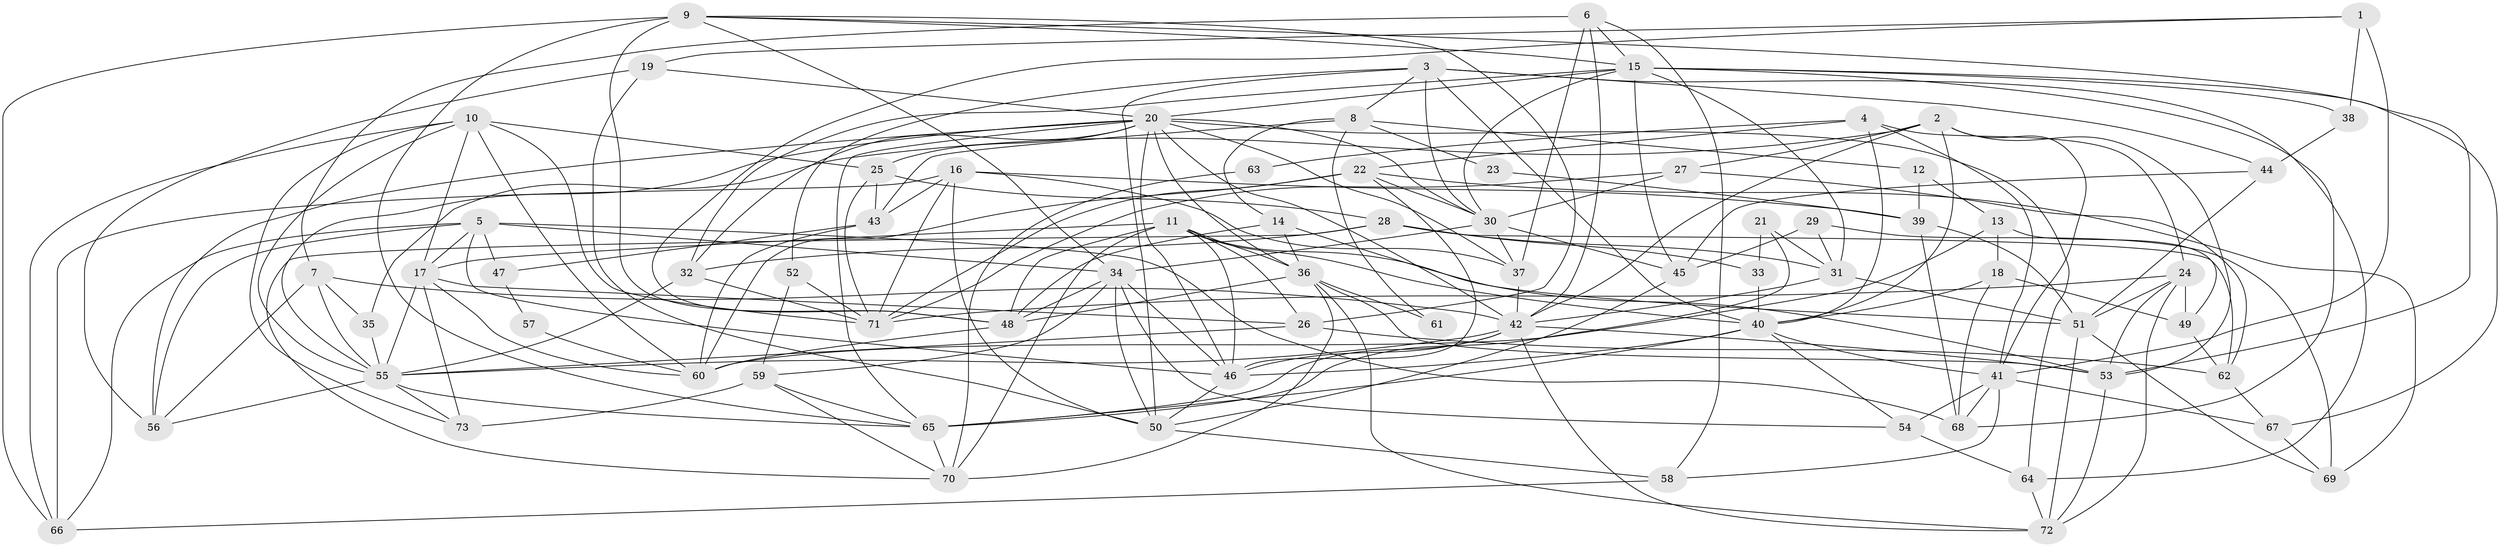 // original degree distribution, {2: 0.10273972602739725, 3: 0.3082191780821918, 7: 0.03424657534246575, 5: 0.19863013698630136, 4: 0.2808219178082192, 6: 0.04794520547945205, 8: 0.02054794520547945, 9: 0.00684931506849315}
// Generated by graph-tools (version 1.1) at 2025/02/03/09/25 03:02:13]
// undirected, 73 vertices, 203 edges
graph export_dot {
graph [start="1"]
  node [color=gray90,style=filled];
  1;
  2;
  3;
  4;
  5;
  6;
  7;
  8;
  9;
  10;
  11;
  12;
  13;
  14;
  15;
  16;
  17;
  18;
  19;
  20;
  21;
  22;
  23;
  24;
  25;
  26;
  27;
  28;
  29;
  30;
  31;
  32;
  33;
  34;
  35;
  36;
  37;
  38;
  39;
  40;
  41;
  42;
  43;
  44;
  45;
  46;
  47;
  48;
  49;
  50;
  51;
  52;
  53;
  54;
  55;
  56;
  57;
  58;
  59;
  60;
  61;
  62;
  63;
  64;
  65;
  66;
  67;
  68;
  69;
  70;
  71;
  72;
  73;
  1 -- 19 [weight=1.0];
  1 -- 38 [weight=1.0];
  1 -- 41 [weight=2.0];
  1 -- 48 [weight=1.0];
  2 -- 27 [weight=1.0];
  2 -- 35 [weight=1.0];
  2 -- 40 [weight=1.0];
  2 -- 41 [weight=1.0];
  2 -- 42 [weight=1.0];
  2 -- 53 [weight=1.0];
  3 -- 8 [weight=1.0];
  3 -- 30 [weight=1.0];
  3 -- 40 [weight=1.0];
  3 -- 44 [weight=1.0];
  3 -- 50 [weight=1.0];
  3 -- 52 [weight=1.0];
  3 -- 64 [weight=1.0];
  4 -- 22 [weight=1.0];
  4 -- 24 [weight=1.0];
  4 -- 40 [weight=1.0];
  4 -- 41 [weight=1.0];
  4 -- 63 [weight=1.0];
  5 -- 17 [weight=2.0];
  5 -- 34 [weight=1.0];
  5 -- 46 [weight=1.0];
  5 -- 47 [weight=1.0];
  5 -- 56 [weight=1.0];
  5 -- 66 [weight=1.0];
  5 -- 68 [weight=1.0];
  6 -- 7 [weight=1.0];
  6 -- 15 [weight=1.0];
  6 -- 37 [weight=1.0];
  6 -- 42 [weight=1.0];
  6 -- 58 [weight=1.0];
  7 -- 35 [weight=1.0];
  7 -- 42 [weight=1.0];
  7 -- 55 [weight=1.0];
  7 -- 56 [weight=1.0];
  8 -- 12 [weight=1.0];
  8 -- 14 [weight=1.0];
  8 -- 23 [weight=1.0];
  8 -- 43 [weight=1.0];
  8 -- 61 [weight=1.0];
  9 -- 15 [weight=1.0];
  9 -- 26 [weight=1.0];
  9 -- 34 [weight=1.0];
  9 -- 48 [weight=1.0];
  9 -- 53 [weight=1.0];
  9 -- 65 [weight=1.0];
  9 -- 66 [weight=1.0];
  10 -- 17 [weight=1.0];
  10 -- 25 [weight=1.0];
  10 -- 55 [weight=1.0];
  10 -- 60 [weight=1.0];
  10 -- 66 [weight=1.0];
  10 -- 71 [weight=2.0];
  10 -- 73 [weight=1.0];
  11 -- 17 [weight=1.0];
  11 -- 26 [weight=1.0];
  11 -- 36 [weight=1.0];
  11 -- 40 [weight=1.0];
  11 -- 46 [weight=1.0];
  11 -- 48 [weight=1.0];
  11 -- 51 [weight=1.0];
  11 -- 70 [weight=1.0];
  12 -- 13 [weight=1.0];
  12 -- 39 [weight=1.0];
  13 -- 18 [weight=1.0];
  13 -- 49 [weight=1.0];
  13 -- 60 [weight=1.0];
  14 -- 36 [weight=1.0];
  14 -- 48 [weight=1.0];
  14 -- 53 [weight=1.0];
  15 -- 20 [weight=1.0];
  15 -- 30 [weight=1.0];
  15 -- 31 [weight=1.0];
  15 -- 32 [weight=1.0];
  15 -- 38 [weight=1.0];
  15 -- 45 [weight=1.0];
  15 -- 67 [weight=1.0];
  15 -- 68 [weight=1.0];
  16 -- 37 [weight=1.0];
  16 -- 39 [weight=1.0];
  16 -- 43 [weight=1.0];
  16 -- 50 [weight=1.0];
  16 -- 66 [weight=1.0];
  16 -- 71 [weight=1.0];
  17 -- 26 [weight=1.0];
  17 -- 55 [weight=2.0];
  17 -- 60 [weight=1.0];
  17 -- 73 [weight=2.0];
  18 -- 40 [weight=1.0];
  18 -- 49 [weight=1.0];
  18 -- 68 [weight=1.0];
  19 -- 20 [weight=1.0];
  19 -- 50 [weight=1.0];
  19 -- 56 [weight=1.0];
  20 -- 25 [weight=1.0];
  20 -- 30 [weight=1.0];
  20 -- 32 [weight=1.0];
  20 -- 36 [weight=1.0];
  20 -- 37 [weight=1.0];
  20 -- 42 [weight=2.0];
  20 -- 46 [weight=1.0];
  20 -- 55 [weight=1.0];
  20 -- 56 [weight=1.0];
  20 -- 64 [weight=1.0];
  20 -- 65 [weight=1.0];
  21 -- 31 [weight=1.0];
  21 -- 33 [weight=1.0];
  21 -- 65 [weight=1.0];
  22 -- 30 [weight=1.0];
  22 -- 46 [weight=1.0];
  22 -- 60 [weight=1.0];
  22 -- 69 [weight=1.0];
  22 -- 71 [weight=1.0];
  23 -- 39 [weight=1.0];
  24 -- 49 [weight=1.0];
  24 -- 51 [weight=1.0];
  24 -- 53 [weight=1.0];
  24 -- 71 [weight=1.0];
  24 -- 72 [weight=1.0];
  25 -- 28 [weight=1.0];
  25 -- 43 [weight=1.0];
  25 -- 71 [weight=1.0];
  26 -- 55 [weight=1.0];
  26 -- 62 [weight=1.0];
  27 -- 30 [weight=1.0];
  27 -- 62 [weight=1.0];
  27 -- 71 [weight=1.0];
  28 -- 31 [weight=1.0];
  28 -- 32 [weight=1.0];
  28 -- 33 [weight=2.0];
  28 -- 62 [weight=1.0];
  28 -- 70 [weight=1.0];
  29 -- 31 [weight=1.0];
  29 -- 45 [weight=1.0];
  29 -- 69 [weight=1.0];
  30 -- 34 [weight=1.0];
  30 -- 37 [weight=1.0];
  30 -- 45 [weight=1.0];
  31 -- 42 [weight=2.0];
  31 -- 51 [weight=2.0];
  32 -- 55 [weight=1.0];
  32 -- 71 [weight=1.0];
  33 -- 40 [weight=1.0];
  34 -- 46 [weight=1.0];
  34 -- 48 [weight=1.0];
  34 -- 50 [weight=1.0];
  34 -- 54 [weight=1.0];
  34 -- 59 [weight=1.0];
  35 -- 55 [weight=1.0];
  36 -- 48 [weight=1.0];
  36 -- 53 [weight=1.0];
  36 -- 61 [weight=1.0];
  36 -- 70 [weight=1.0];
  36 -- 72 [weight=1.0];
  37 -- 42 [weight=1.0];
  38 -- 44 [weight=1.0];
  39 -- 51 [weight=1.0];
  39 -- 68 [weight=1.0];
  40 -- 41 [weight=1.0];
  40 -- 46 [weight=1.0];
  40 -- 54 [weight=1.0];
  40 -- 65 [weight=1.0];
  41 -- 54 [weight=1.0];
  41 -- 58 [weight=1.0];
  41 -- 67 [weight=1.0];
  41 -- 68 [weight=1.0];
  42 -- 46 [weight=1.0];
  42 -- 53 [weight=1.0];
  42 -- 55 [weight=2.0];
  42 -- 65 [weight=2.0];
  42 -- 72 [weight=1.0];
  43 -- 47 [weight=1.0];
  43 -- 60 [weight=2.0];
  44 -- 45 [weight=1.0];
  44 -- 51 [weight=1.0];
  45 -- 50 [weight=1.0];
  46 -- 50 [weight=1.0];
  47 -- 57 [weight=1.0];
  48 -- 60 [weight=1.0];
  49 -- 62 [weight=1.0];
  50 -- 58 [weight=1.0];
  51 -- 69 [weight=1.0];
  51 -- 72 [weight=1.0];
  52 -- 59 [weight=1.0];
  52 -- 71 [weight=1.0];
  53 -- 72 [weight=1.0];
  54 -- 64 [weight=1.0];
  55 -- 56 [weight=1.0];
  55 -- 65 [weight=1.0];
  55 -- 73 [weight=1.0];
  57 -- 60 [weight=1.0];
  58 -- 66 [weight=1.0];
  59 -- 65 [weight=1.0];
  59 -- 70 [weight=1.0];
  59 -- 73 [weight=1.0];
  62 -- 67 [weight=1.0];
  63 -- 70 [weight=1.0];
  64 -- 72 [weight=1.0];
  65 -- 70 [weight=1.0];
  67 -- 69 [weight=1.0];
}
